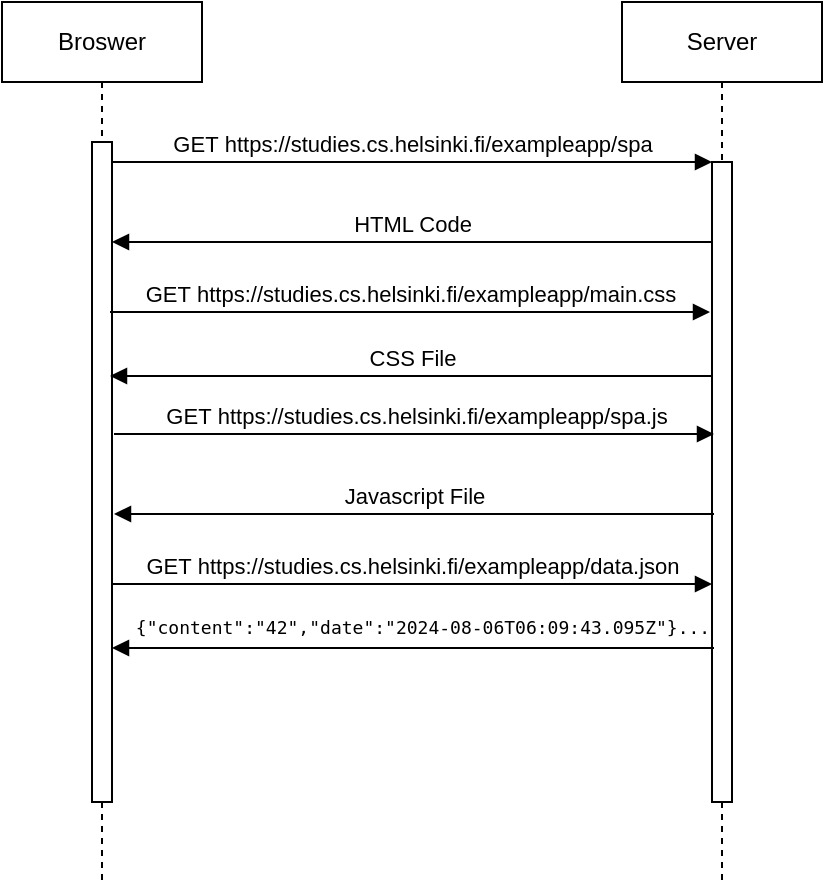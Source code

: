 <mxfile version="24.7.6">
  <diagram name="Page-1" id="2YBvvXClWsGukQMizWep">
    <mxGraphModel dx="486" dy="351" grid="1" gridSize="10" guides="1" tooltips="1" connect="1" arrows="1" fold="1" page="1" pageScale="1" pageWidth="850" pageHeight="1100" math="0" shadow="0">
      <root>
        <mxCell id="0" />
        <mxCell id="1" parent="0" />
        <mxCell id="aM9ryv3xv72pqoxQDRHE-1" value="Broswer" style="shape=umlLifeline;perimeter=lifelinePerimeter;whiteSpace=wrap;html=1;container=0;dropTarget=0;collapsible=0;recursiveResize=0;outlineConnect=0;portConstraint=eastwest;newEdgeStyle={&quot;edgeStyle&quot;:&quot;elbowEdgeStyle&quot;,&quot;elbow&quot;:&quot;vertical&quot;,&quot;curved&quot;:0,&quot;rounded&quot;:0};" parent="1" vertex="1">
          <mxGeometry x="40" y="40" width="100" height="440" as="geometry" />
        </mxCell>
        <mxCell id="aM9ryv3xv72pqoxQDRHE-2" value="" style="html=1;points=[];perimeter=orthogonalPerimeter;outlineConnect=0;targetShapes=umlLifeline;portConstraint=eastwest;newEdgeStyle={&quot;edgeStyle&quot;:&quot;elbowEdgeStyle&quot;,&quot;elbow&quot;:&quot;vertical&quot;,&quot;curved&quot;:0,&quot;rounded&quot;:0};" parent="aM9ryv3xv72pqoxQDRHE-1" vertex="1">
          <mxGeometry x="45" y="70" width="10" height="330" as="geometry" />
        </mxCell>
        <mxCell id="aM9ryv3xv72pqoxQDRHE-5" value="Server" style="shape=umlLifeline;perimeter=lifelinePerimeter;whiteSpace=wrap;html=1;container=0;dropTarget=0;collapsible=0;recursiveResize=0;outlineConnect=0;portConstraint=eastwest;newEdgeStyle={&quot;edgeStyle&quot;:&quot;elbowEdgeStyle&quot;,&quot;elbow&quot;:&quot;vertical&quot;,&quot;curved&quot;:0,&quot;rounded&quot;:0};" parent="1" vertex="1">
          <mxGeometry x="350" y="40" width="100" height="440" as="geometry" />
        </mxCell>
        <mxCell id="aM9ryv3xv72pqoxQDRHE-6" value="" style="html=1;points=[];perimeter=orthogonalPerimeter;outlineConnect=0;targetShapes=umlLifeline;portConstraint=eastwest;newEdgeStyle={&quot;edgeStyle&quot;:&quot;elbowEdgeStyle&quot;,&quot;elbow&quot;:&quot;vertical&quot;,&quot;curved&quot;:0,&quot;rounded&quot;:0};" parent="aM9ryv3xv72pqoxQDRHE-5" vertex="1">
          <mxGeometry x="45" y="80" width="10" height="320" as="geometry" />
        </mxCell>
        <mxCell id="aM9ryv3xv72pqoxQDRHE-7" value="GET&amp;nbsp;https://studies.cs.helsinki.fi/exampleapp/spa" style="html=1;verticalAlign=bottom;endArrow=block;edgeStyle=elbowEdgeStyle;elbow=horizontal;curved=0;rounded=0;labelBackgroundColor=none;" parent="1" source="aM9ryv3xv72pqoxQDRHE-2" target="aM9ryv3xv72pqoxQDRHE-6" edge="1">
          <mxGeometry relative="1" as="geometry">
            <mxPoint x="195" y="130" as="sourcePoint" />
            <Array as="points">
              <mxPoint x="180" y="120" />
            </Array>
          </mxGeometry>
        </mxCell>
        <mxCell id="aM9ryv3xv72pqoxQDRHE-9" value="HTML Code" style="html=1;verticalAlign=bottom;endArrow=block;edgeStyle=elbowEdgeStyle;elbow=vertical;curved=0;rounded=0;labelBackgroundColor=none;" parent="1" source="aM9ryv3xv72pqoxQDRHE-6" target="aM9ryv3xv72pqoxQDRHE-2" edge="1">
          <mxGeometry relative="1" as="geometry">
            <mxPoint x="390" y="160" as="sourcePoint" />
            <Array as="points">
              <mxPoint x="190" y="160" />
            </Array>
            <mxPoint x="100" y="160" as="targetPoint" />
          </mxGeometry>
        </mxCell>
        <mxCell id="HnF8LXSEM8fnDwSoh3_H-2" value="GET&amp;nbsp;https://studies.cs.helsinki.fi/exampleapp/main.css" style="html=1;verticalAlign=bottom;endArrow=block;edgeStyle=elbowEdgeStyle;elbow=horizontal;curved=0;rounded=0;labelBackgroundColor=none;" edge="1" parent="1">
          <mxGeometry relative="1" as="geometry">
            <mxPoint x="94" y="195" as="sourcePoint" />
            <Array as="points">
              <mxPoint x="179" y="195" />
            </Array>
            <mxPoint x="394" y="195" as="targetPoint" />
          </mxGeometry>
        </mxCell>
        <mxCell id="HnF8LXSEM8fnDwSoh3_H-3" value="CSS File" style="html=1;verticalAlign=bottom;endArrow=block;edgeStyle=elbowEdgeStyle;elbow=vertical;curved=0;rounded=0;labelBackgroundColor=none;" edge="1" parent="1" source="aM9ryv3xv72pqoxQDRHE-6">
          <mxGeometry relative="1" as="geometry">
            <mxPoint x="390" y="227" as="sourcePoint" />
            <Array as="points">
              <mxPoint x="189" y="227" />
            </Array>
            <mxPoint x="94" y="227" as="targetPoint" />
          </mxGeometry>
        </mxCell>
        <mxCell id="HnF8LXSEM8fnDwSoh3_H-5" value="GET&amp;nbsp;https://studies.cs.helsinki.fi/exampleapp/spa.js" style="html=1;verticalAlign=bottom;endArrow=block;edgeStyle=elbowEdgeStyle;elbow=horizontal;curved=0;rounded=0;labelBackgroundColor=none;" edge="1" parent="1">
          <mxGeometry x="0.002" relative="1" as="geometry">
            <mxPoint x="96" y="256" as="sourcePoint" />
            <Array as="points">
              <mxPoint x="181" y="256" />
            </Array>
            <mxPoint x="396" y="256" as="targetPoint" />
            <mxPoint as="offset" />
          </mxGeometry>
        </mxCell>
        <mxCell id="HnF8LXSEM8fnDwSoh3_H-6" value="Javascript File" style="html=1;verticalAlign=bottom;endArrow=block;edgeStyle=elbowEdgeStyle;elbow=vertical;curved=0;rounded=0;labelBackgroundColor=none;" edge="1" parent="1">
          <mxGeometry x="0.002" relative="1" as="geometry">
            <mxPoint x="396" y="296" as="sourcePoint" />
            <Array as="points">
              <mxPoint x="191" y="296" />
            </Array>
            <mxPoint x="96" y="296" as="targetPoint" />
            <mxPoint as="offset" />
          </mxGeometry>
        </mxCell>
        <mxCell id="HnF8LXSEM8fnDwSoh3_H-7" value="GET&amp;nbsp;https://studies.cs.helsinki.fi/exampleapp/data.json" style="html=1;verticalAlign=bottom;endArrow=block;edgeStyle=elbowEdgeStyle;elbow=horizontal;curved=0;rounded=0;labelBackgroundColor=none;" edge="1" parent="1">
          <mxGeometry relative="1" as="geometry">
            <mxPoint x="95" y="331" as="sourcePoint" />
            <Array as="points">
              <mxPoint x="180" y="331" />
            </Array>
            <mxPoint x="395" y="331" as="targetPoint" />
          </mxGeometry>
        </mxCell>
        <mxCell id="HnF8LXSEM8fnDwSoh3_H-8" value="&lt;pre style=&quot;text-align: start; font-size: 9px;&quot;&gt;{&quot;content&quot;:&quot;42&quot;,&quot;date&quot;:&quot;2024-08-06T06:09:43.095Z&quot;}...&lt;/pre&gt;" style="html=1;verticalAlign=bottom;endArrow=block;edgeStyle=elbowEdgeStyle;elbow=vertical;curved=0;rounded=0;labelBackgroundColor=none;fontSize=9;" edge="1" parent="1">
          <mxGeometry x="-0.03" y="7" relative="1" as="geometry">
            <mxPoint x="396" y="363" as="sourcePoint" />
            <Array as="points">
              <mxPoint x="190" y="363" />
            </Array>
            <mxPoint x="95" y="363" as="targetPoint" />
            <mxPoint as="offset" />
          </mxGeometry>
        </mxCell>
      </root>
    </mxGraphModel>
  </diagram>
</mxfile>
